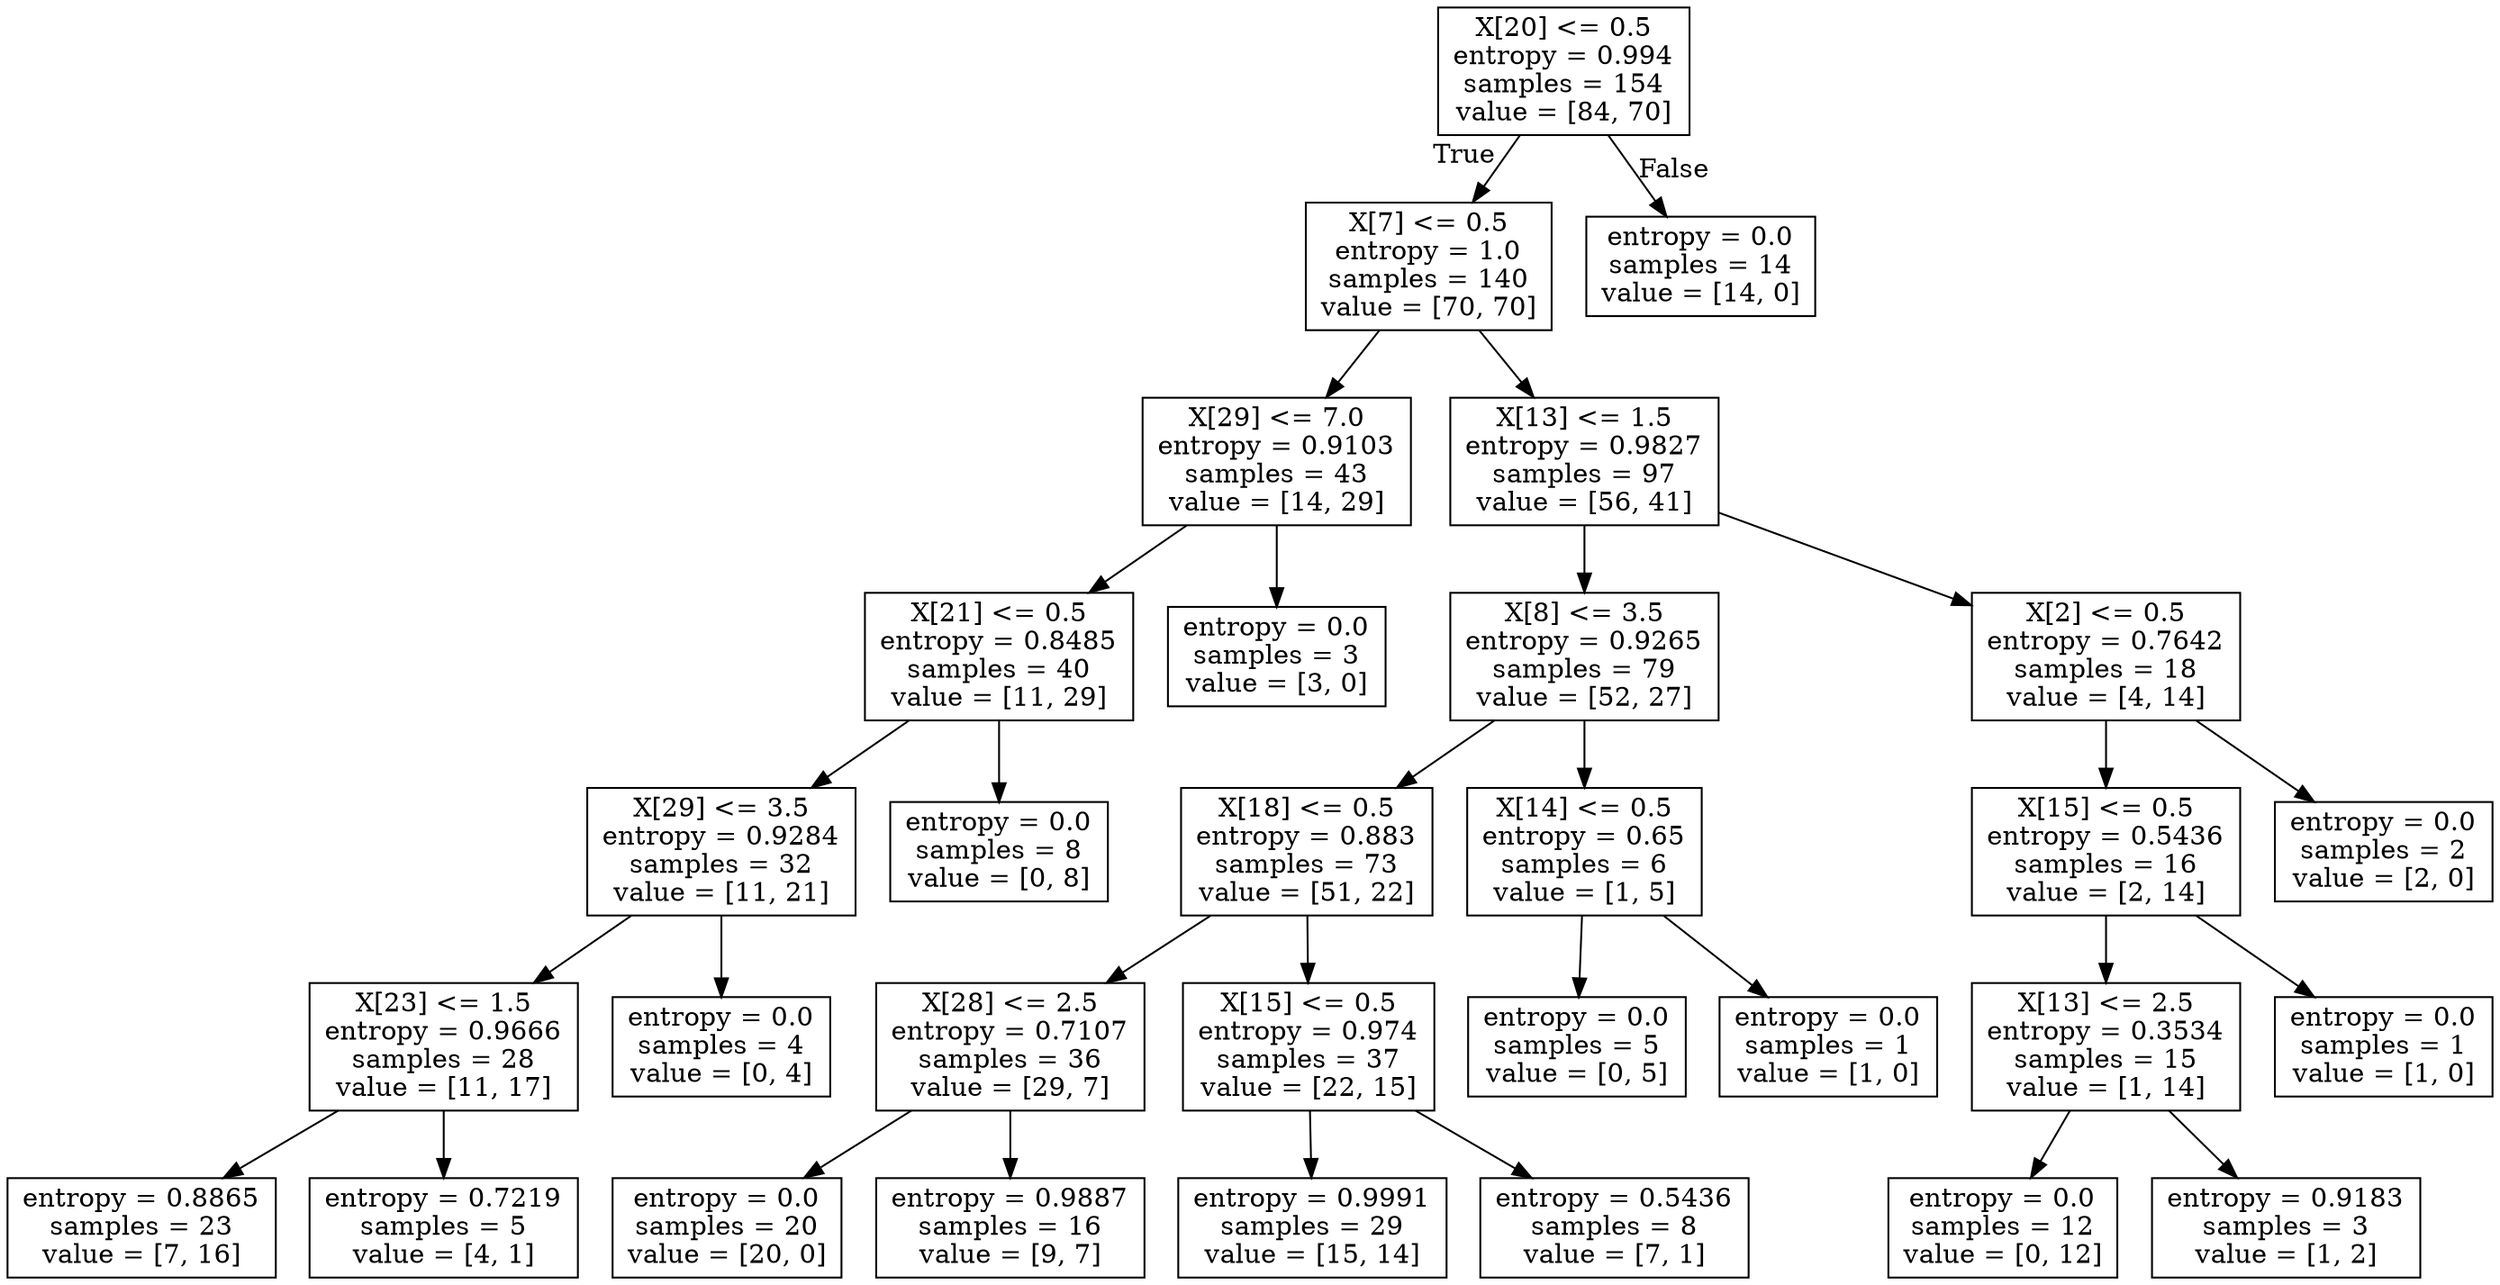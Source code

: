 digraph Tree {
node [shape=box] ;
0 [label="X[20] <= 0.5\nentropy = 0.994\nsamples = 154\nvalue = [84, 70]"] ;
1 [label="X[7] <= 0.5\nentropy = 1.0\nsamples = 140\nvalue = [70, 70]"] ;
0 -> 1 [labeldistance=2.5, labelangle=45, headlabel="True"] ;
2 [label="X[29] <= 7.0\nentropy = 0.9103\nsamples = 43\nvalue = [14, 29]"] ;
1 -> 2 ;
3 [label="X[21] <= 0.5\nentropy = 0.8485\nsamples = 40\nvalue = [11, 29]"] ;
2 -> 3 ;
4 [label="X[29] <= 3.5\nentropy = 0.9284\nsamples = 32\nvalue = [11, 21]"] ;
3 -> 4 ;
5 [label="X[23] <= 1.5\nentropy = 0.9666\nsamples = 28\nvalue = [11, 17]"] ;
4 -> 5 ;
6 [label="entropy = 0.8865\nsamples = 23\nvalue = [7, 16]"] ;
5 -> 6 ;
7 [label="entropy = 0.7219\nsamples = 5\nvalue = [4, 1]"] ;
5 -> 7 ;
8 [label="entropy = 0.0\nsamples = 4\nvalue = [0, 4]"] ;
4 -> 8 ;
9 [label="entropy = 0.0\nsamples = 8\nvalue = [0, 8]"] ;
3 -> 9 ;
10 [label="entropy = 0.0\nsamples = 3\nvalue = [3, 0]"] ;
2 -> 10 ;
11 [label="X[13] <= 1.5\nentropy = 0.9827\nsamples = 97\nvalue = [56, 41]"] ;
1 -> 11 ;
12 [label="X[8] <= 3.5\nentropy = 0.9265\nsamples = 79\nvalue = [52, 27]"] ;
11 -> 12 ;
13 [label="X[18] <= 0.5\nentropy = 0.883\nsamples = 73\nvalue = [51, 22]"] ;
12 -> 13 ;
14 [label="X[28] <= 2.5\nentropy = 0.7107\nsamples = 36\nvalue = [29, 7]"] ;
13 -> 14 ;
15 [label="entropy = 0.0\nsamples = 20\nvalue = [20, 0]"] ;
14 -> 15 ;
16 [label="entropy = 0.9887\nsamples = 16\nvalue = [9, 7]"] ;
14 -> 16 ;
17 [label="X[15] <= 0.5\nentropy = 0.974\nsamples = 37\nvalue = [22, 15]"] ;
13 -> 17 ;
18 [label="entropy = 0.9991\nsamples = 29\nvalue = [15, 14]"] ;
17 -> 18 ;
19 [label="entropy = 0.5436\nsamples = 8\nvalue = [7, 1]"] ;
17 -> 19 ;
20 [label="X[14] <= 0.5\nentropy = 0.65\nsamples = 6\nvalue = [1, 5]"] ;
12 -> 20 ;
21 [label="entropy = 0.0\nsamples = 5\nvalue = [0, 5]"] ;
20 -> 21 ;
22 [label="entropy = 0.0\nsamples = 1\nvalue = [1, 0]"] ;
20 -> 22 ;
23 [label="X[2] <= 0.5\nentropy = 0.7642\nsamples = 18\nvalue = [4, 14]"] ;
11 -> 23 ;
24 [label="X[15] <= 0.5\nentropy = 0.5436\nsamples = 16\nvalue = [2, 14]"] ;
23 -> 24 ;
25 [label="X[13] <= 2.5\nentropy = 0.3534\nsamples = 15\nvalue = [1, 14]"] ;
24 -> 25 ;
26 [label="entropy = 0.0\nsamples = 12\nvalue = [0, 12]"] ;
25 -> 26 ;
27 [label="entropy = 0.9183\nsamples = 3\nvalue = [1, 2]"] ;
25 -> 27 ;
28 [label="entropy = 0.0\nsamples = 1\nvalue = [1, 0]"] ;
24 -> 28 ;
29 [label="entropy = 0.0\nsamples = 2\nvalue = [2, 0]"] ;
23 -> 29 ;
30 [label="entropy = 0.0\nsamples = 14\nvalue = [14, 0]"] ;
0 -> 30 [labeldistance=2.5, labelangle=-45, headlabel="False"] ;
}